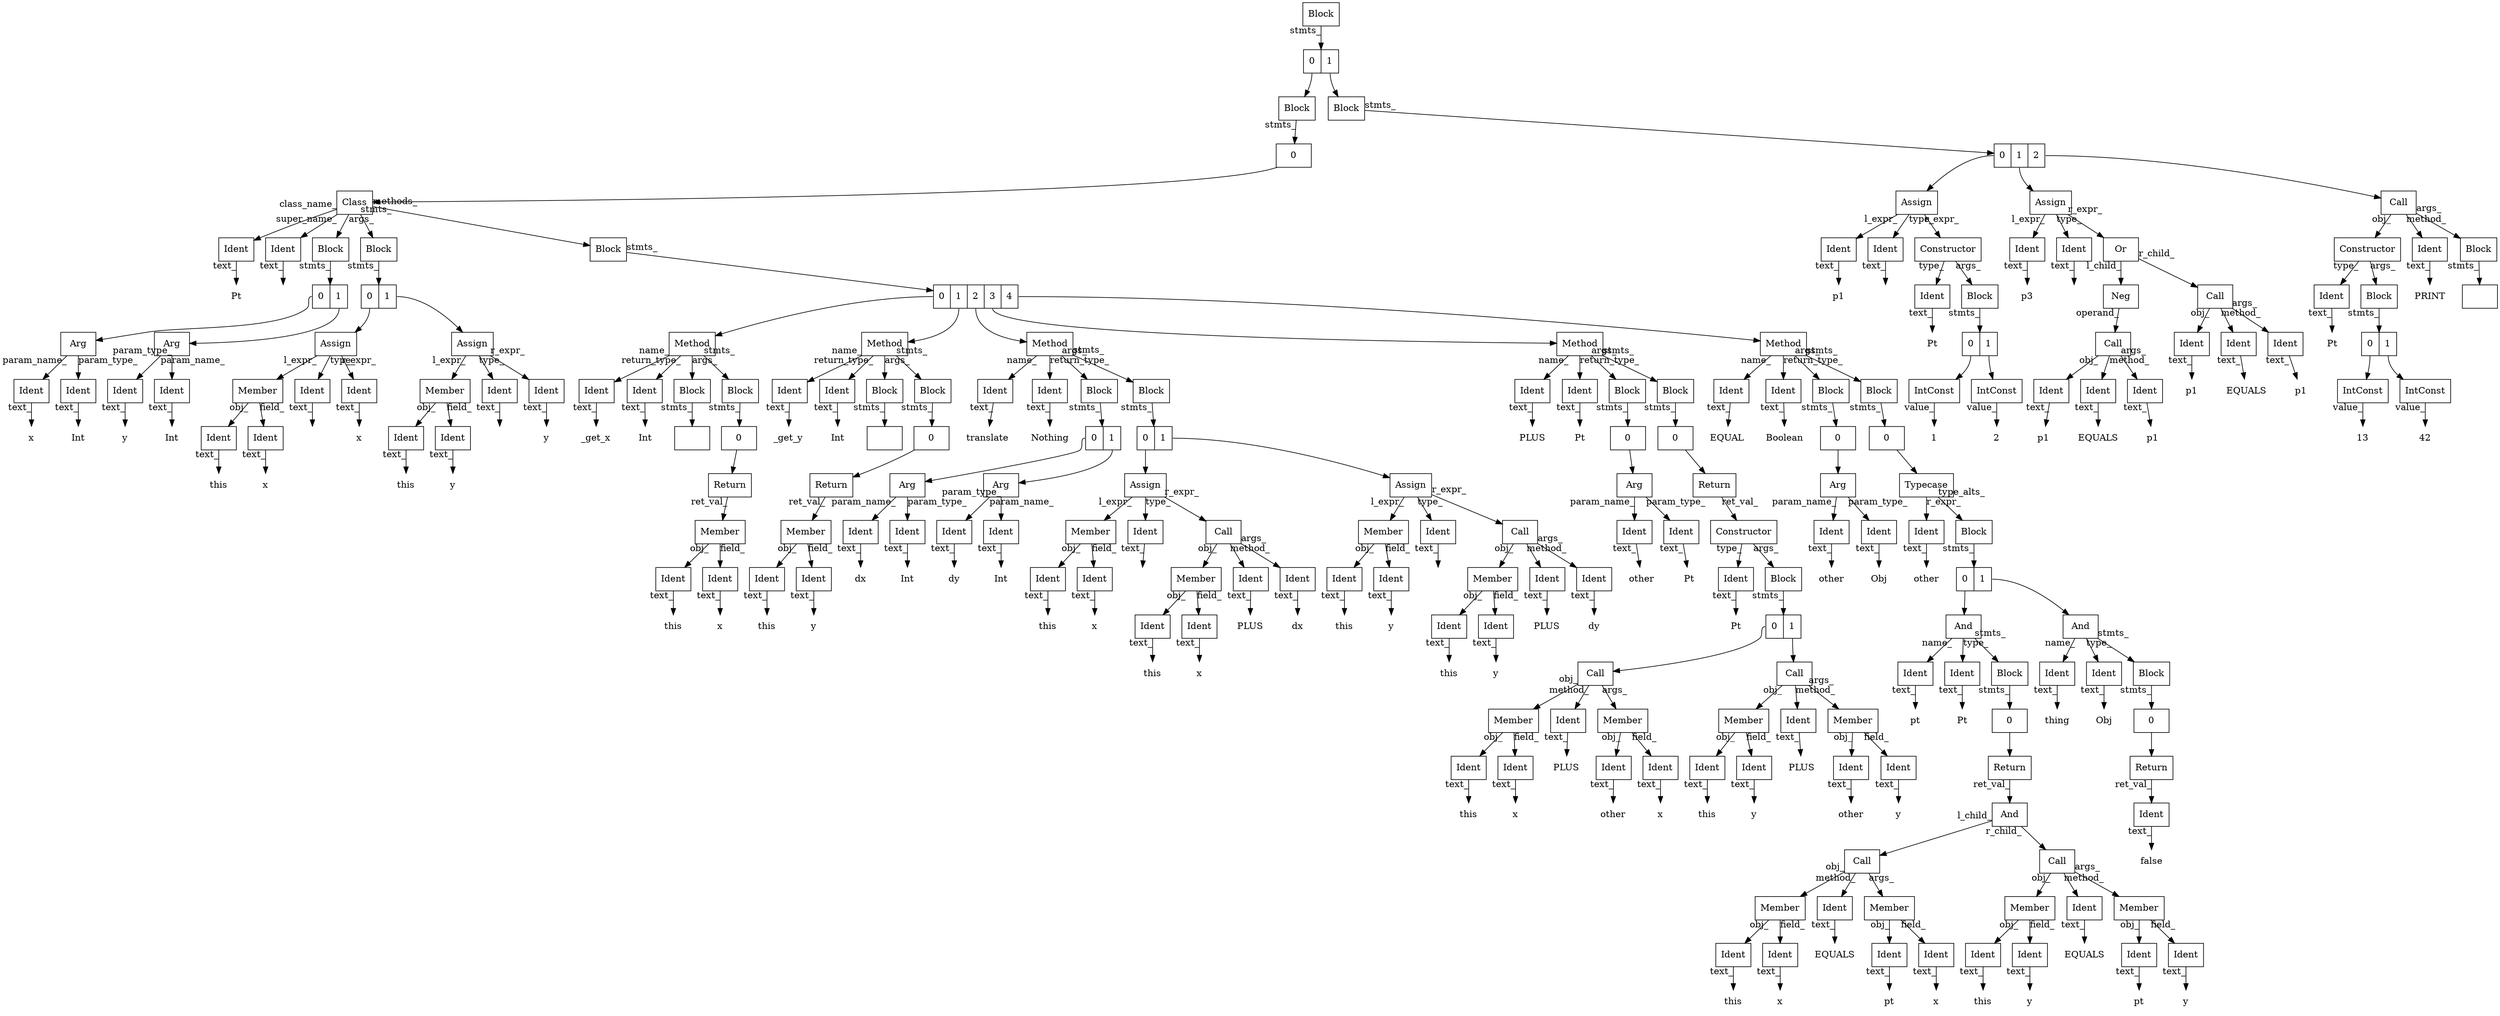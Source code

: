digraph AST {
root[shape=box,label="Block"];
node_1[shape=record,label="<e_0>0|<e_1>1"];
node_2[shape=box,label="Block"];
node_3[shape=record,label="<e_0>0"];
node_4[shape=box,label="Class"];
node_5[shape=box,label="Ident"];
node_6[shape=plaintext,label="Pt"];
node_5 -> node_6 [taillabel="text_"];
node_4 -> node_5 [taillabel="class_name_"];
node_7[shape=box,label="Ident"];
node_8[shape=plaintext,label=""];
node_7 -> node_8 [taillabel="text_"];
node_4 -> node_7 [taillabel="super_name_"];
node_9[shape=box,label="Block"];
node_10[shape=record,label="<e_0>0|<e_1>1"];
node_11[shape=box,label="Arg"];
node_12[shape=box,label="Ident"];
node_13[shape=plaintext,label="x"];
node_12 -> node_13 [taillabel="text_"];
node_11 -> node_12 [taillabel="param_name_"];
node_14[shape=box,label="Ident"];
node_15[shape=plaintext,label="Int"];
node_14 -> node_15 [taillabel="text_"];
node_11 -> node_14 [taillabel="param_type_"];
node_10:e_0 -> node_11;
node_16[shape=box,label="Arg"];
node_17[shape=box,label="Ident"];
node_18[shape=plaintext,label="y"];
node_17 -> node_18 [taillabel="text_"];
node_16 -> node_17 [taillabel="param_name_"];
node_19[shape=box,label="Ident"];
node_20[shape=plaintext,label="Int"];
node_19 -> node_20 [taillabel="text_"];
node_16 -> node_19 [taillabel="param_type_"];
node_10:e_1 -> node_16;
node_9 -> node_10 [taillabel="stmts_"];
node_4 -> node_9 [taillabel="args_"];
node_21[shape=box,label="Block"];
node_22[shape=record,label="<e_0>0|<e_1>1"];
node_23[shape=box,label="Assign"];
node_24[shape=box,label="Member"];
node_25[shape=box,label="Ident"];
node_26[shape=plaintext,label="this"];
node_25 -> node_26 [taillabel="text_"];
node_24 -> node_25 [taillabel="obj_"];
node_27[shape=box,label="Ident"];
node_28[shape=plaintext,label="x"];
node_27 -> node_28 [taillabel="text_"];
node_24 -> node_27 [taillabel="field_"];
node_23 -> node_24 [taillabel="l_expr_"];
node_29[shape=box,label="Ident"];
node_30[shape=plaintext,label=""];
node_29 -> node_30 [taillabel="text_"];
node_23 -> node_29 [taillabel="type_"];
node_31[shape=box,label="Ident"];
node_32[shape=plaintext,label="x"];
node_31 -> node_32 [taillabel="text_"];
node_23 -> node_31 [taillabel="r_expr_"];
node_22:e_0 -> node_23;
node_33[shape=box,label="Assign"];
node_34[shape=box,label="Member"];
node_35[shape=box,label="Ident"];
node_36[shape=plaintext,label="this"];
node_35 -> node_36 [taillabel="text_"];
node_34 -> node_35 [taillabel="obj_"];
node_37[shape=box,label="Ident"];
node_38[shape=plaintext,label="y"];
node_37 -> node_38 [taillabel="text_"];
node_34 -> node_37 [taillabel="field_"];
node_33 -> node_34 [taillabel="l_expr_"];
node_39[shape=box,label="Ident"];
node_40[shape=plaintext,label=""];
node_39 -> node_40 [taillabel="text_"];
node_33 -> node_39 [taillabel="type_"];
node_41[shape=box,label="Ident"];
node_42[shape=plaintext,label="y"];
node_41 -> node_42 [taillabel="text_"];
node_33 -> node_41 [taillabel="r_expr_"];
node_22:e_1 -> node_33;
node_21 -> node_22 [taillabel="stmts_"];
node_4 -> node_21 [taillabel="stmts_"];
node_43[shape=box,label="Block"];
node_44[shape=record,label="<e_0>0|<e_1>1|<e_2>2|<e_3>3|<e_4>4"];
node_45[shape=box,label="Method"];
node_46[shape=box,label="Ident"];
node_47[shape=plaintext,label="_get_x"];
node_46 -> node_47 [taillabel="text_"];
node_45 -> node_46 [taillabel="name_"];
node_48[shape=box,label="Ident"];
node_49[shape=plaintext,label="Int"];
node_48 -> node_49 [taillabel="text_"];
node_45 -> node_48 [taillabel="return_type_"];
node_50[shape=box,label="Block"];
node_51[shape=record,label=""];
node_50 -> node_51 [taillabel="stmts_"];
node_45 -> node_50 [taillabel="args_"];
node_52[shape=box,label="Block"];
node_53[shape=record,label="<e_0>0"];
node_54[shape=box,label="Return"];
node_55[shape=box,label="Member"];
node_56[shape=box,label="Ident"];
node_57[shape=plaintext,label="this"];
node_56 -> node_57 [taillabel="text_"];
node_55 -> node_56 [taillabel="obj_"];
node_58[shape=box,label="Ident"];
node_59[shape=plaintext,label="x"];
node_58 -> node_59 [taillabel="text_"];
node_55 -> node_58 [taillabel="field_"];
node_54 -> node_55 [taillabel="ret_val_"];
node_53:e_0 -> node_54;
node_52 -> node_53 [taillabel="stmts_"];
node_45 -> node_52 [taillabel="stmts_"];
node_44:e_0 -> node_45;
node_60[shape=box,label="Method"];
node_61[shape=box,label="Ident"];
node_62[shape=plaintext,label="_get_y"];
node_61 -> node_62 [taillabel="text_"];
node_60 -> node_61 [taillabel="name_"];
node_63[shape=box,label="Ident"];
node_64[shape=plaintext,label="Int"];
node_63 -> node_64 [taillabel="text_"];
node_60 -> node_63 [taillabel="return_type_"];
node_65[shape=box,label="Block"];
node_66[shape=record,label=""];
node_65 -> node_66 [taillabel="stmts_"];
node_60 -> node_65 [taillabel="args_"];
node_67[shape=box,label="Block"];
node_68[shape=record,label="<e_0>0"];
node_69[shape=box,label="Return"];
node_70[shape=box,label="Member"];
node_71[shape=box,label="Ident"];
node_72[shape=plaintext,label="this"];
node_71 -> node_72 [taillabel="text_"];
node_70 -> node_71 [taillabel="obj_"];
node_73[shape=box,label="Ident"];
node_74[shape=plaintext,label="y"];
node_73 -> node_74 [taillabel="text_"];
node_70 -> node_73 [taillabel="field_"];
node_69 -> node_70 [taillabel="ret_val_"];
node_68:e_0 -> node_69;
node_67 -> node_68 [taillabel="stmts_"];
node_60 -> node_67 [taillabel="stmts_"];
node_44:e_1 -> node_60;
node_75[shape=box,label="Method"];
node_76[shape=box,label="Ident"];
node_77[shape=plaintext,label="translate"];
node_76 -> node_77 [taillabel="text_"];
node_75 -> node_76 [taillabel="name_"];
node_78[shape=box,label="Ident"];
node_79[shape=plaintext,label="Nothing"];
node_78 -> node_79 [taillabel="text_"];
node_75 -> node_78 [taillabel="return_type_"];
node_80[shape=box,label="Block"];
node_81[shape=record,label="<e_0>0|<e_1>1"];
node_82[shape=box,label="Arg"];
node_83[shape=box,label="Ident"];
node_84[shape=plaintext,label="dx"];
node_83 -> node_84 [taillabel="text_"];
node_82 -> node_83 [taillabel="param_name_"];
node_85[shape=box,label="Ident"];
node_86[shape=plaintext,label="Int"];
node_85 -> node_86 [taillabel="text_"];
node_82 -> node_85 [taillabel="param_type_"];
node_81:e_0 -> node_82;
node_87[shape=box,label="Arg"];
node_88[shape=box,label="Ident"];
node_89[shape=plaintext,label="dy"];
node_88 -> node_89 [taillabel="text_"];
node_87 -> node_88 [taillabel="param_name_"];
node_90[shape=box,label="Ident"];
node_91[shape=plaintext,label="Int"];
node_90 -> node_91 [taillabel="text_"];
node_87 -> node_90 [taillabel="param_type_"];
node_81:e_1 -> node_87;
node_80 -> node_81 [taillabel="stmts_"];
node_75 -> node_80 [taillabel="args_"];
node_92[shape=box,label="Block"];
node_93[shape=record,label="<e_0>0|<e_1>1"];
node_94[shape=box,label="Assign"];
node_95[shape=box,label="Member"];
node_96[shape=box,label="Ident"];
node_97[shape=plaintext,label="this"];
node_96 -> node_97 [taillabel="text_"];
node_95 -> node_96 [taillabel="obj_"];
node_98[shape=box,label="Ident"];
node_99[shape=plaintext,label="x"];
node_98 -> node_99 [taillabel="text_"];
node_95 -> node_98 [taillabel="field_"];
node_94 -> node_95 [taillabel="l_expr_"];
node_100[shape=box,label="Ident"];
node_101[shape=plaintext,label=""];
node_100 -> node_101 [taillabel="text_"];
node_94 -> node_100 [taillabel="type_"];
node_102[shape=box,label="Call"];
node_103[shape=box,label="Member"];
node_104[shape=box,label="Ident"];
node_105[shape=plaintext,label="this"];
node_104 -> node_105 [taillabel="text_"];
node_103 -> node_104 [taillabel="obj_"];
node_106[shape=box,label="Ident"];
node_107[shape=plaintext,label="x"];
node_106 -> node_107 [taillabel="text_"];
node_103 -> node_106 [taillabel="field_"];
node_102 -> node_103 [taillabel="obj_"];
node_108[shape=box,label="Ident"];
node_109[shape=plaintext,label="PLUS"];
node_108 -> node_109 [taillabel="text_"];
node_102 -> node_108 [taillabel="method_"];
node_110[shape=box,label="Ident"];
node_111[shape=plaintext,label="dx"];
node_110 -> node_111 [taillabel="text_"];
node_102 -> node_110 [taillabel="args_"];
node_94 -> node_102 [taillabel="r_expr_"];
node_93:e_0 -> node_94;
node_112[shape=box,label="Assign"];
node_113[shape=box,label="Member"];
node_114[shape=box,label="Ident"];
node_115[shape=plaintext,label="this"];
node_114 -> node_115 [taillabel="text_"];
node_113 -> node_114 [taillabel="obj_"];
node_116[shape=box,label="Ident"];
node_117[shape=plaintext,label="y"];
node_116 -> node_117 [taillabel="text_"];
node_113 -> node_116 [taillabel="field_"];
node_112 -> node_113 [taillabel="l_expr_"];
node_118[shape=box,label="Ident"];
node_119[shape=plaintext,label=""];
node_118 -> node_119 [taillabel="text_"];
node_112 -> node_118 [taillabel="type_"];
node_120[shape=box,label="Call"];
node_121[shape=box,label="Member"];
node_122[shape=box,label="Ident"];
node_123[shape=plaintext,label="this"];
node_122 -> node_123 [taillabel="text_"];
node_121 -> node_122 [taillabel="obj_"];
node_124[shape=box,label="Ident"];
node_125[shape=plaintext,label="y"];
node_124 -> node_125 [taillabel="text_"];
node_121 -> node_124 [taillabel="field_"];
node_120 -> node_121 [taillabel="obj_"];
node_126[shape=box,label="Ident"];
node_127[shape=plaintext,label="PLUS"];
node_126 -> node_127 [taillabel="text_"];
node_120 -> node_126 [taillabel="method_"];
node_128[shape=box,label="Ident"];
node_129[shape=plaintext,label="dy"];
node_128 -> node_129 [taillabel="text_"];
node_120 -> node_128 [taillabel="args_"];
node_112 -> node_120 [taillabel="r_expr_"];
node_93:e_1 -> node_112;
node_92 -> node_93 [taillabel="stmts_"];
node_75 -> node_92 [taillabel="stmts_"];
node_44:e_2 -> node_75;
node_130[shape=box,label="Method"];
node_131[shape=box,label="Ident"];
node_132[shape=plaintext,label="PLUS"];
node_131 -> node_132 [taillabel="text_"];
node_130 -> node_131 [taillabel="name_"];
node_133[shape=box,label="Ident"];
node_134[shape=plaintext,label="Pt"];
node_133 -> node_134 [taillabel="text_"];
node_130 -> node_133 [taillabel="return_type_"];
node_135[shape=box,label="Block"];
node_136[shape=record,label="<e_0>0"];
node_137[shape=box,label="Arg"];
node_138[shape=box,label="Ident"];
node_139[shape=plaintext,label="other"];
node_138 -> node_139 [taillabel="text_"];
node_137 -> node_138 [taillabel="param_name_"];
node_140[shape=box,label="Ident"];
node_141[shape=plaintext,label="Pt"];
node_140 -> node_141 [taillabel="text_"];
node_137 -> node_140 [taillabel="param_type_"];
node_136:e_0 -> node_137;
node_135 -> node_136 [taillabel="stmts_"];
node_130 -> node_135 [taillabel="args_"];
node_142[shape=box,label="Block"];
node_143[shape=record,label="<e_0>0"];
node_144[shape=box,label="Return"];
node_145[shape=box,label="Constructor"];
node_146[shape=box,label="Ident"];
node_147[shape=plaintext,label="Pt"];
node_146 -> node_147 [taillabel="text_"];
node_145 -> node_146 [taillabel="type_"];
node_148[shape=box,label="Block"];
node_149[shape=record,label="<e_0>0|<e_1>1"];
node_150[shape=box,label="Call"];
node_151[shape=box,label="Member"];
node_152[shape=box,label="Ident"];
node_153[shape=plaintext,label="this"];
node_152 -> node_153 [taillabel="text_"];
node_151 -> node_152 [taillabel="obj_"];
node_154[shape=box,label="Ident"];
node_155[shape=plaintext,label="x"];
node_154 -> node_155 [taillabel="text_"];
node_151 -> node_154 [taillabel="field_"];
node_150 -> node_151 [taillabel="obj_"];
node_156[shape=box,label="Ident"];
node_157[shape=plaintext,label="PLUS"];
node_156 -> node_157 [taillabel="text_"];
node_150 -> node_156 [taillabel="method_"];
node_158[shape=box,label="Member"];
node_159[shape=box,label="Ident"];
node_160[shape=plaintext,label="other"];
node_159 -> node_160 [taillabel="text_"];
node_158 -> node_159 [taillabel="obj_"];
node_161[shape=box,label="Ident"];
node_162[shape=plaintext,label="x"];
node_161 -> node_162 [taillabel="text_"];
node_158 -> node_161 [taillabel="field_"];
node_150 -> node_158 [taillabel="args_"];
node_149:e_0 -> node_150;
node_163[shape=box,label="Call"];
node_164[shape=box,label="Member"];
node_165[shape=box,label="Ident"];
node_166[shape=plaintext,label="this"];
node_165 -> node_166 [taillabel="text_"];
node_164 -> node_165 [taillabel="obj_"];
node_167[shape=box,label="Ident"];
node_168[shape=plaintext,label="y"];
node_167 -> node_168 [taillabel="text_"];
node_164 -> node_167 [taillabel="field_"];
node_163 -> node_164 [taillabel="obj_"];
node_169[shape=box,label="Ident"];
node_170[shape=plaintext,label="PLUS"];
node_169 -> node_170 [taillabel="text_"];
node_163 -> node_169 [taillabel="method_"];
node_171[shape=box,label="Member"];
node_172[shape=box,label="Ident"];
node_173[shape=plaintext,label="other"];
node_172 -> node_173 [taillabel="text_"];
node_171 -> node_172 [taillabel="obj_"];
node_174[shape=box,label="Ident"];
node_175[shape=plaintext,label="y"];
node_174 -> node_175 [taillabel="text_"];
node_171 -> node_174 [taillabel="field_"];
node_163 -> node_171 [taillabel="args_"];
node_149:e_1 -> node_163;
node_148 -> node_149 [taillabel="stmts_"];
node_145 -> node_148 [taillabel="args_"];
node_144 -> node_145 [taillabel="ret_val_"];
node_143:e_0 -> node_144;
node_142 -> node_143 [taillabel="stmts_"];
node_130 -> node_142 [taillabel="stmts_"];
node_44:e_3 -> node_130;
node_176[shape=box,label="Method"];
node_177[shape=box,label="Ident"];
node_178[shape=plaintext,label="EQUAL"];
node_177 -> node_178 [taillabel="text_"];
node_176 -> node_177 [taillabel="name_"];
node_179[shape=box,label="Ident"];
node_180[shape=plaintext,label="Boolean"];
node_179 -> node_180 [taillabel="text_"];
node_176 -> node_179 [taillabel="return_type_"];
node_181[shape=box,label="Block"];
node_182[shape=record,label="<e_0>0"];
node_183[shape=box,label="Arg"];
node_184[shape=box,label="Ident"];
node_185[shape=plaintext,label="other"];
node_184 -> node_185 [taillabel="text_"];
node_183 -> node_184 [taillabel="param_name_"];
node_186[shape=box,label="Ident"];
node_187[shape=plaintext,label="Obj"];
node_186 -> node_187 [taillabel="text_"];
node_183 -> node_186 [taillabel="param_type_"];
node_182:e_0 -> node_183;
node_181 -> node_182 [taillabel="stmts_"];
node_176 -> node_181 [taillabel="args_"];
node_188[shape=box,label="Block"];
node_189[shape=record,label="<e_0>0"];
node_190[shape=box,label="Typecase"];
node_191[shape=box,label="Ident"];
node_192[shape=plaintext,label="other"];
node_191 -> node_192 [taillabel="text_"];
node_190 -> node_191 [taillabel="r_expr_"];
node_193[shape=box,label="Block"];
node_194[shape=record,label="<e_0>0|<e_1>1"];
node_195[shape=box,label="And"];
node_196[shape=box,label="Ident"];
node_197[shape=plaintext,label="pt"];
node_196 -> node_197 [taillabel="text_"];
node_195 -> node_196 [taillabel="name_"];
node_198[shape=box,label="Ident"];
node_199[shape=plaintext,label="Pt"];
node_198 -> node_199 [taillabel="text_"];
node_195 -> node_198 [taillabel="type_"];
node_200[shape=box,label="Block"];
node_201[shape=record,label="<e_0>0"];
node_202[shape=box,label="Return"];
node_203[shape=box,label="And"];
node_204[shape=box,label="Call"];
node_205[shape=box,label="Member"];
node_206[shape=box,label="Ident"];
node_207[shape=plaintext,label="this"];
node_206 -> node_207 [taillabel="text_"];
node_205 -> node_206 [taillabel="obj_"];
node_208[shape=box,label="Ident"];
node_209[shape=plaintext,label="x"];
node_208 -> node_209 [taillabel="text_"];
node_205 -> node_208 [taillabel="field_"];
node_204 -> node_205 [taillabel="obj_"];
node_210[shape=box,label="Ident"];
node_211[shape=plaintext,label="EQUALS"];
node_210 -> node_211 [taillabel="text_"];
node_204 -> node_210 [taillabel="method_"];
node_212[shape=box,label="Member"];
node_213[shape=box,label="Ident"];
node_214[shape=plaintext,label="pt"];
node_213 -> node_214 [taillabel="text_"];
node_212 -> node_213 [taillabel="obj_"];
node_215[shape=box,label="Ident"];
node_216[shape=plaintext,label="x"];
node_215 -> node_216 [taillabel="text_"];
node_212 -> node_215 [taillabel="field_"];
node_204 -> node_212 [taillabel="args_"];
node_203 -> node_204 [taillabel="l_child_"];
node_217[shape=box,label="Call"];
node_218[shape=box,label="Member"];
node_219[shape=box,label="Ident"];
node_220[shape=plaintext,label="this"];
node_219 -> node_220 [taillabel="text_"];
node_218 -> node_219 [taillabel="obj_"];
node_221[shape=box,label="Ident"];
node_222[shape=plaintext,label="y"];
node_221 -> node_222 [taillabel="text_"];
node_218 -> node_221 [taillabel="field_"];
node_217 -> node_218 [taillabel="obj_"];
node_223[shape=box,label="Ident"];
node_224[shape=plaintext,label="EQUALS"];
node_223 -> node_224 [taillabel="text_"];
node_217 -> node_223 [taillabel="method_"];
node_225[shape=box,label="Member"];
node_226[shape=box,label="Ident"];
node_227[shape=plaintext,label="pt"];
node_226 -> node_227 [taillabel="text_"];
node_225 -> node_226 [taillabel="obj_"];
node_228[shape=box,label="Ident"];
node_229[shape=plaintext,label="y"];
node_228 -> node_229 [taillabel="text_"];
node_225 -> node_228 [taillabel="field_"];
node_217 -> node_225 [taillabel="args_"];
node_203 -> node_217 [taillabel="r_child_"];
node_202 -> node_203 [taillabel="ret_val_"];
node_201:e_0 -> node_202;
node_200 -> node_201 [taillabel="stmts_"];
node_195 -> node_200 [taillabel="stmts_"];
node_194:e_0 -> node_195;
node_230[shape=box,label="And"];
node_231[shape=box,label="Ident"];
node_232[shape=plaintext,label="thing"];
node_231 -> node_232 [taillabel="text_"];
node_230 -> node_231 [taillabel="name_"];
node_233[shape=box,label="Ident"];
node_234[shape=plaintext,label="Obj"];
node_233 -> node_234 [taillabel="text_"];
node_230 -> node_233 [taillabel="type_"];
node_235[shape=box,label="Block"];
node_236[shape=record,label="<e_0>0"];
node_237[shape=box,label="Return"];
node_238[shape=box,label="Ident"];
node_239[shape=plaintext,label="false"];
node_238 -> node_239 [taillabel="text_"];
node_237 -> node_238 [taillabel="ret_val_"];
node_236:e_0 -> node_237;
node_235 -> node_236 [taillabel="stmts_"];
node_230 -> node_235 [taillabel="stmts_"];
node_194:e_1 -> node_230;
node_193 -> node_194 [taillabel="stmts_"];
node_190 -> node_193 [taillabel="type_alts_"];
node_189:e_0 -> node_190;
node_188 -> node_189 [taillabel="stmts_"];
node_176 -> node_188 [taillabel="stmts_"];
node_44:e_4 -> node_176;
node_43 -> node_44 [taillabel="stmts_"];
node_4 -> node_43 [taillabel="methods_"];
node_3:e_0 -> node_4;
node_2 -> node_3 [taillabel="stmts_"];
node_1:e_0 -> node_2;
node_240[shape=box,label="Block"];
node_241[shape=record,label="<e_0>0|<e_1>1|<e_2>2"];
node_242[shape=box,label="Assign"];
node_243[shape=box,label="Ident"];
node_244[shape=plaintext,label="p1"];
node_243 -> node_244 [taillabel="text_"];
node_242 -> node_243 [taillabel="l_expr_"];
node_245[shape=box,label="Ident"];
node_246[shape=plaintext,label=""];
node_245 -> node_246 [taillabel="text_"];
node_242 -> node_245 [taillabel="type_"];
node_247[shape=box,label="Constructor"];
node_248[shape=box,label="Ident"];
node_249[shape=plaintext,label="Pt"];
node_248 -> node_249 [taillabel="text_"];
node_247 -> node_248 [taillabel="type_"];
node_250[shape=box,label="Block"];
node_251[shape=record,label="<e_0>0|<e_1>1"];
node_252[shape=box,label="IntConst"];
node_253[shape=plaintext,label="1"];
node_252 -> node_253 [taillabel="value_"];
node_251:e_0 -> node_252;
node_254[shape=box,label="IntConst"];
node_255[shape=plaintext,label="2"];
node_254 -> node_255 [taillabel="value_"];
node_251:e_1 -> node_254;
node_250 -> node_251 [taillabel="stmts_"];
node_247 -> node_250 [taillabel="args_"];
node_242 -> node_247 [taillabel="r_expr_"];
node_241:e_0 -> node_242;
node_256[shape=box,label="Assign"];
node_257[shape=box,label="Ident"];
node_258[shape=plaintext,label="p3"];
node_257 -> node_258 [taillabel="text_"];
node_256 -> node_257 [taillabel="l_expr_"];
node_259[shape=box,label="Ident"];
node_260[shape=plaintext,label=""];
node_259 -> node_260 [taillabel="text_"];
node_256 -> node_259 [taillabel="type_"];
node_261[shape=box,label="Or"];
node_262[shape=box,label="Neg"];
node_263[shape=box,label="Call"];
node_264[shape=box,label="Ident"];
node_265[shape=plaintext,label="p1"];
node_264 -> node_265 [taillabel="text_"];
node_263 -> node_264 [taillabel="obj_"];
node_266[shape=box,label="Ident"];
node_267[shape=plaintext,label="EQUALS"];
node_266 -> node_267 [taillabel="text_"];
node_263 -> node_266 [taillabel="method_"];
node_268[shape=box,label="Ident"];
node_269[shape=plaintext,label="p1"];
node_268 -> node_269 [taillabel="text_"];
node_263 -> node_268 [taillabel="args_"];
node_262 -> node_263 [taillabel="operand_"];
node_261 -> node_262 [taillabel="l_child_"];
node_270[shape=box,label="Call"];
node_271[shape=box,label="Ident"];
node_272[shape=plaintext,label="p1"];
node_271 -> node_272 [taillabel="text_"];
node_270 -> node_271 [taillabel="obj_"];
node_273[shape=box,label="Ident"];
node_274[shape=plaintext,label="EQUALS"];
node_273 -> node_274 [taillabel="text_"];
node_270 -> node_273 [taillabel="method_"];
node_275[shape=box,label="Ident"];
node_276[shape=plaintext,label="p1"];
node_275 -> node_276 [taillabel="text_"];
node_270 -> node_275 [taillabel="args_"];
node_261 -> node_270 [taillabel="r_child_"];
node_256 -> node_261 [taillabel="r_expr_"];
node_241:e_1 -> node_256;
node_277[shape=box,label="Call"];
node_278[shape=box,label="Constructor"];
node_279[shape=box,label="Ident"];
node_280[shape=plaintext,label="Pt"];
node_279 -> node_280 [taillabel="text_"];
node_278 -> node_279 [taillabel="type_"];
node_281[shape=box,label="Block"];
node_282[shape=record,label="<e_0>0|<e_1>1"];
node_283[shape=box,label="IntConst"];
node_284[shape=plaintext,label="13"];
node_283 -> node_284 [taillabel="value_"];
node_282:e_0 -> node_283;
node_285[shape=box,label="IntConst"];
node_286[shape=plaintext,label="42"];
node_285 -> node_286 [taillabel="value_"];
node_282:e_1 -> node_285;
node_281 -> node_282 [taillabel="stmts_"];
node_278 -> node_281 [taillabel="args_"];
node_277 -> node_278 [taillabel="obj_"];
node_287[shape=box,label="Ident"];
node_288[shape=plaintext,label="PRINT"];
node_287 -> node_288 [taillabel="text_"];
node_277 -> node_287 [taillabel="method_"];
node_289[shape=box,label="Block"];
node_290[shape=record,label=""];
node_289 -> node_290 [taillabel="stmts_"];
node_277 -> node_289 [taillabel="args_"];
node_241:e_2 -> node_277;
node_240 -> node_241 [taillabel="stmts_"];
node_1:e_1 -> node_240;
root -> node_1 [taillabel="stmts_"];
}
